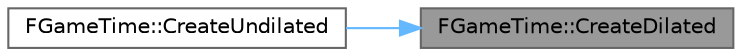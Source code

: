 digraph "FGameTime::CreateDilated"
{
 // INTERACTIVE_SVG=YES
 // LATEX_PDF_SIZE
  bgcolor="transparent";
  edge [fontname=Helvetica,fontsize=10,labelfontname=Helvetica,labelfontsize=10];
  node [fontname=Helvetica,fontsize=10,shape=box,height=0.2,width=0.4];
  rankdir="RL";
  Node1 [id="Node000001",label="FGameTime::CreateDilated",height=0.2,width=0.4,color="gray40", fillcolor="grey60", style="filled", fontcolor="black",tooltip=" "];
  Node1 -> Node2 [id="edge1_Node000001_Node000002",dir="back",color="steelblue1",style="solid",tooltip=" "];
  Node2 [id="Node000002",label="FGameTime::CreateUndilated",height=0.2,width=0.4,color="grey40", fillcolor="white", style="filled",URL="$d8/d91/structFGameTime.html#aae938104e89966d67a9c2e30412261c6",tooltip=" "];
}
